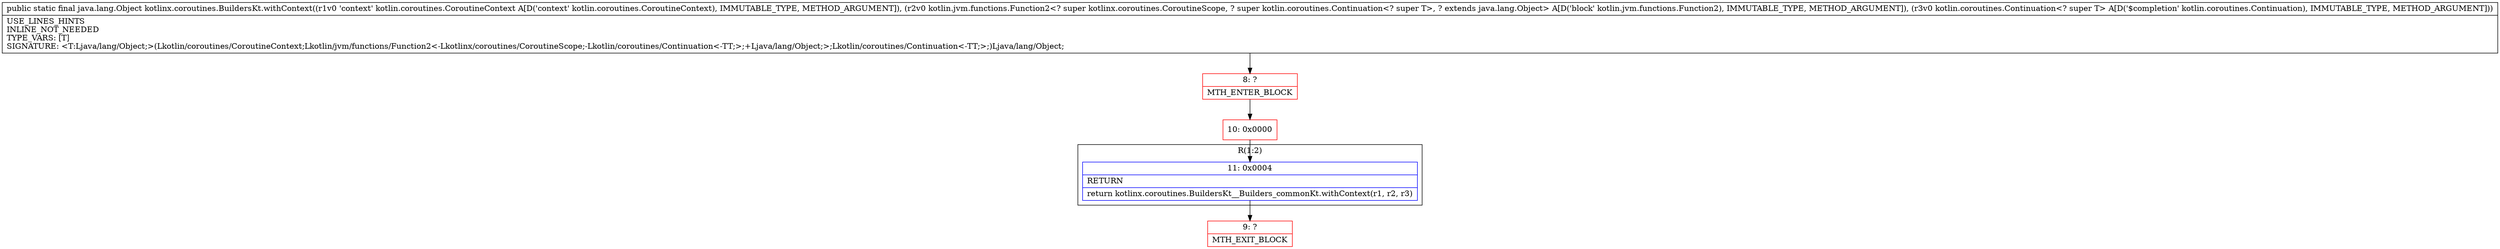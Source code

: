 digraph "CFG forkotlinx.coroutines.BuildersKt.withContext(Lkotlin\/coroutines\/CoroutineContext;Lkotlin\/jvm\/functions\/Function2;Lkotlin\/coroutines\/Continuation;)Ljava\/lang\/Object;" {
subgraph cluster_Region_1455887524 {
label = "R(1:2)";
node [shape=record,color=blue];
Node_11 [shape=record,label="{11\:\ 0x0004|RETURN\l|return kotlinx.coroutines.BuildersKt__Builders_commonKt.withContext(r1, r2, r3)\l}"];
}
Node_8 [shape=record,color=red,label="{8\:\ ?|MTH_ENTER_BLOCK\l}"];
Node_10 [shape=record,color=red,label="{10\:\ 0x0000}"];
Node_9 [shape=record,color=red,label="{9\:\ ?|MTH_EXIT_BLOCK\l}"];
MethodNode[shape=record,label="{public static final java.lang.Object kotlinx.coroutines.BuildersKt.withContext((r1v0 'context' kotlin.coroutines.CoroutineContext A[D('context' kotlin.coroutines.CoroutineContext), IMMUTABLE_TYPE, METHOD_ARGUMENT]), (r2v0 kotlin.jvm.functions.Function2\<? super kotlinx.coroutines.CoroutineScope, ? super kotlin.coroutines.Continuation\<? super T\>, ? extends java.lang.Object\> A[D('block' kotlin.jvm.functions.Function2), IMMUTABLE_TYPE, METHOD_ARGUMENT]), (r3v0 kotlin.coroutines.Continuation\<? super T\> A[D('$completion' kotlin.coroutines.Continuation), IMMUTABLE_TYPE, METHOD_ARGUMENT]))  | USE_LINES_HINTS\lINLINE_NOT_NEEDED\lTYPE_VARS: [T]\lSIGNATURE: \<T:Ljava\/lang\/Object;\>(Lkotlin\/coroutines\/CoroutineContext;Lkotlin\/jvm\/functions\/Function2\<\-Lkotlinx\/coroutines\/CoroutineScope;\-Lkotlin\/coroutines\/Continuation\<\-TT;\>;+Ljava\/lang\/Object;\>;Lkotlin\/coroutines\/Continuation\<\-TT;\>;)Ljava\/lang\/Object;\l}"];
MethodNode -> Node_8;Node_11 -> Node_9;
Node_8 -> Node_10;
Node_10 -> Node_11;
}

